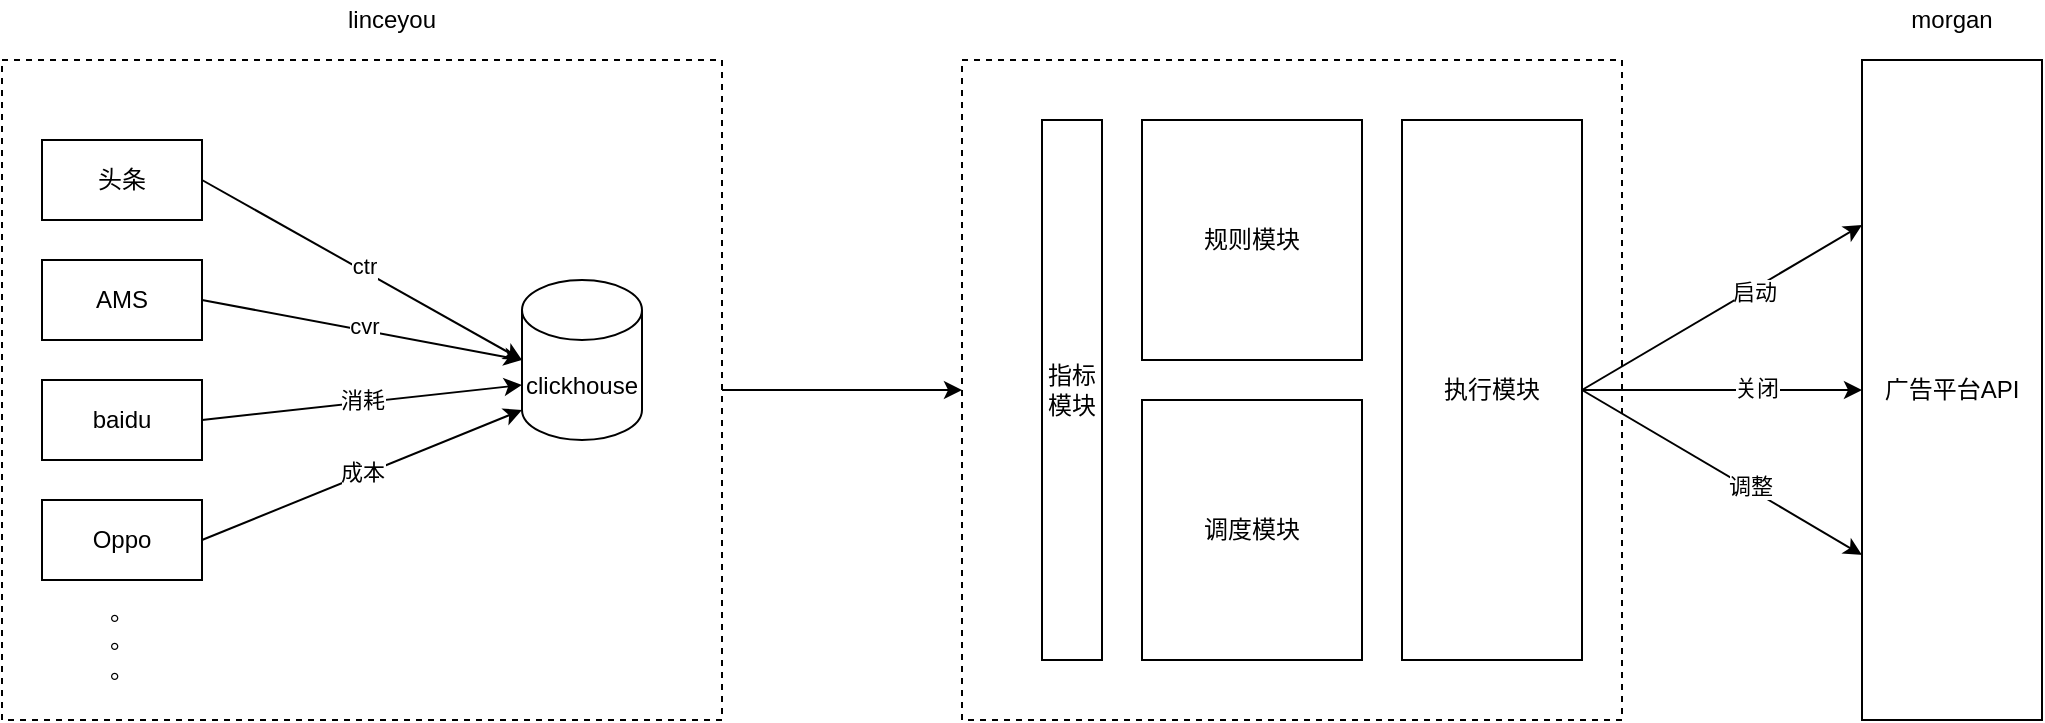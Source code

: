 <mxfile version="14.7.3" type="github">
  <diagram id="jikfgfJhN1Udf3yzA06Y" name="Page-1">
    <mxGraphModel dx="1255" dy="786" grid="1" gridSize="10" guides="1" tooltips="1" connect="1" arrows="1" fold="1" page="1" pageScale="1" pageWidth="827" pageHeight="1169" math="0" shadow="0">
      <root>
        <mxCell id="0" />
        <mxCell id="1" parent="0" />
        <mxCell id="Yz5xoKtZZaxIjxsNcwPe-15" value="" style="rounded=0;whiteSpace=wrap;html=1;dashed=1;fillColor=none;" parent="1" vertex="1">
          <mxGeometry x="10" y="220" width="360" height="330" as="geometry" />
        </mxCell>
        <mxCell id="Yz5xoKtZZaxIjxsNcwPe-1" value="clickhouse" style="shape=cylinder3;whiteSpace=wrap;html=1;boundedLbl=1;backgroundOutline=1;size=15;" parent="1" vertex="1">
          <mxGeometry x="270" y="330" width="60" height="80" as="geometry" />
        </mxCell>
        <mxCell id="Yz5xoKtZZaxIjxsNcwPe-2" value="头条" style="rounded=0;whiteSpace=wrap;html=1;" parent="1" vertex="1">
          <mxGeometry x="30" y="260" width="80" height="40" as="geometry" />
        </mxCell>
        <mxCell id="Yz5xoKtZZaxIjxsNcwPe-3" value="AMS" style="rounded=0;whiteSpace=wrap;html=1;" parent="1" vertex="1">
          <mxGeometry x="30" y="320" width="80" height="40" as="geometry" />
        </mxCell>
        <mxCell id="Yz5xoKtZZaxIjxsNcwPe-4" value="baidu" style="rounded=0;whiteSpace=wrap;html=1;" parent="1" vertex="1">
          <mxGeometry x="30" y="380" width="80" height="40" as="geometry" />
        </mxCell>
        <mxCell id="Yz5xoKtZZaxIjxsNcwPe-5" value="Oppo" style="rounded=0;whiteSpace=wrap;html=1;" parent="1" vertex="1">
          <mxGeometry x="30" y="440" width="80" height="40" as="geometry" />
        </mxCell>
        <mxCell id="Yz5xoKtZZaxIjxsNcwPe-6" value="。&lt;br&gt;。&lt;br&gt;。" style="text;html=1;strokeColor=none;fillColor=none;align=center;verticalAlign=middle;whiteSpace=wrap;rounded=0;" parent="1" vertex="1">
          <mxGeometry x="50" y="500" width="40" height="20" as="geometry" />
        </mxCell>
        <mxCell id="Yz5xoKtZZaxIjxsNcwPe-7" value="" style="endArrow=classic;html=1;exitX=1;exitY=0.5;exitDx=0;exitDy=0;entryX=0;entryY=0.5;entryDx=0;entryDy=0;entryPerimeter=0;" parent="1" source="Yz5xoKtZZaxIjxsNcwPe-2" target="Yz5xoKtZZaxIjxsNcwPe-1" edge="1">
          <mxGeometry width="50" height="50" relative="1" as="geometry">
            <mxPoint x="160" y="280" as="sourcePoint" />
            <mxPoint x="210" y="230" as="targetPoint" />
          </mxGeometry>
        </mxCell>
        <mxCell id="Yz5xoKtZZaxIjxsNcwPe-8" value="ctr" style="edgeLabel;html=1;align=center;verticalAlign=middle;resizable=0;points=[];" parent="Yz5xoKtZZaxIjxsNcwPe-7" vertex="1" connectable="0">
          <mxGeometry x="-0.001" y="2" relative="1" as="geometry">
            <mxPoint as="offset" />
          </mxGeometry>
        </mxCell>
        <mxCell id="Yz5xoKtZZaxIjxsNcwPe-9" value="" style="endArrow=classic;html=1;exitX=1;exitY=0.5;exitDx=0;exitDy=0;" parent="1" source="Yz5xoKtZZaxIjxsNcwPe-3" edge="1">
          <mxGeometry width="50" height="50" relative="1" as="geometry">
            <mxPoint x="120" y="290" as="sourcePoint" />
            <mxPoint x="270" y="370" as="targetPoint" />
          </mxGeometry>
        </mxCell>
        <mxCell id="Yz5xoKtZZaxIjxsNcwPe-10" value="cvr" style="edgeLabel;html=1;align=center;verticalAlign=middle;resizable=0;points=[];" parent="Yz5xoKtZZaxIjxsNcwPe-9" vertex="1" connectable="0">
          <mxGeometry x="-0.001" y="2" relative="1" as="geometry">
            <mxPoint as="offset" />
          </mxGeometry>
        </mxCell>
        <mxCell id="Yz5xoKtZZaxIjxsNcwPe-11" value="" style="endArrow=classic;html=1;exitX=1;exitY=0.5;exitDx=0;exitDy=0;entryX=0;entryY=0;entryDx=0;entryDy=52.5;entryPerimeter=0;" parent="1" source="Yz5xoKtZZaxIjxsNcwPe-4" target="Yz5xoKtZZaxIjxsNcwPe-1" edge="1">
          <mxGeometry width="50" height="50" relative="1" as="geometry">
            <mxPoint x="120" y="350" as="sourcePoint" />
            <mxPoint x="280" y="380" as="targetPoint" />
          </mxGeometry>
        </mxCell>
        <mxCell id="Yz5xoKtZZaxIjxsNcwPe-12" value="消耗" style="edgeLabel;html=1;align=center;verticalAlign=middle;resizable=0;points=[];" parent="Yz5xoKtZZaxIjxsNcwPe-11" vertex="1" connectable="0">
          <mxGeometry x="-0.001" y="2" relative="1" as="geometry">
            <mxPoint as="offset" />
          </mxGeometry>
        </mxCell>
        <mxCell id="Yz5xoKtZZaxIjxsNcwPe-13" value="" style="endArrow=classic;html=1;exitX=1;exitY=0.5;exitDx=0;exitDy=0;entryX=0;entryY=1;entryDx=0;entryDy=-15;entryPerimeter=0;" parent="1" source="Yz5xoKtZZaxIjxsNcwPe-5" target="Yz5xoKtZZaxIjxsNcwPe-1" edge="1">
          <mxGeometry width="50" height="50" relative="1" as="geometry">
            <mxPoint x="120" y="410" as="sourcePoint" />
            <mxPoint x="250" y="393" as="targetPoint" />
          </mxGeometry>
        </mxCell>
        <mxCell id="Yz5xoKtZZaxIjxsNcwPe-14" value="成本" style="edgeLabel;html=1;align=center;verticalAlign=middle;resizable=0;points=[];" parent="Yz5xoKtZZaxIjxsNcwPe-13" vertex="1" connectable="0">
          <mxGeometry x="-0.001" y="2" relative="1" as="geometry">
            <mxPoint as="offset" />
          </mxGeometry>
        </mxCell>
        <mxCell id="Yz5xoKtZZaxIjxsNcwPe-16" value="linceyou" style="text;html=1;strokeColor=none;fillColor=none;align=center;verticalAlign=middle;whiteSpace=wrap;rounded=0;dashed=1;" parent="1" vertex="1">
          <mxGeometry x="170" y="190" width="70" height="20" as="geometry" />
        </mxCell>
        <mxCell id="Yz5xoKtZZaxIjxsNcwPe-18" value="" style="rounded=0;whiteSpace=wrap;html=1;dashed=1;fillColor=none;" parent="1" vertex="1">
          <mxGeometry x="490" y="220" width="330" height="330" as="geometry" />
        </mxCell>
        <mxCell id="Yz5xoKtZZaxIjxsNcwPe-19" value="规则模块" style="rounded=0;whiteSpace=wrap;html=1;" parent="1" vertex="1">
          <mxGeometry x="580" y="250" width="110" height="120" as="geometry" />
        </mxCell>
        <mxCell id="Yz5xoKtZZaxIjxsNcwPe-20" value="指标模块" style="rounded=0;whiteSpace=wrap;html=1;" parent="1" vertex="1">
          <mxGeometry x="530" y="250" width="30" height="270" as="geometry" />
        </mxCell>
        <mxCell id="Yz5xoKtZZaxIjxsNcwPe-21" value="" style="endArrow=classic;html=1;exitX=1;exitY=0.5;exitDx=0;exitDy=0;entryX=0;entryY=0.5;entryDx=0;entryDy=0;" parent="1" source="Yz5xoKtZZaxIjxsNcwPe-15" target="Yz5xoKtZZaxIjxsNcwPe-18" edge="1">
          <mxGeometry width="50" height="50" relative="1" as="geometry">
            <mxPoint x="410" y="450" as="sourcePoint" />
            <mxPoint x="460" y="400" as="targetPoint" />
          </mxGeometry>
        </mxCell>
        <mxCell id="Yz5xoKtZZaxIjxsNcwPe-22" value="调度模块" style="rounded=0;whiteSpace=wrap;html=1;" parent="1" vertex="1">
          <mxGeometry x="580" y="390" width="110" height="130" as="geometry" />
        </mxCell>
        <mxCell id="Yz5xoKtZZaxIjxsNcwPe-23" value="执行模块" style="rounded=0;whiteSpace=wrap;html=1;" parent="1" vertex="1">
          <mxGeometry x="710" y="250" width="90" height="270" as="geometry" />
        </mxCell>
        <mxCell id="Yz5xoKtZZaxIjxsNcwPe-24" value="广告平台API" style="rounded=0;whiteSpace=wrap;html=1;fillColor=#ffffff;" parent="1" vertex="1">
          <mxGeometry x="940" y="220" width="90" height="330" as="geometry" />
        </mxCell>
        <mxCell id="Yz5xoKtZZaxIjxsNcwPe-27" value="" style="endArrow=classic;html=1;exitX=1;exitY=0.5;exitDx=0;exitDy=0;entryX=0;entryY=0.25;entryDx=0;entryDy=0;" parent="1" source="Yz5xoKtZZaxIjxsNcwPe-23" target="Yz5xoKtZZaxIjxsNcwPe-24" edge="1">
          <mxGeometry width="50" height="50" relative="1" as="geometry">
            <mxPoint x="820" y="350" as="sourcePoint" />
            <mxPoint x="870" y="300" as="targetPoint" />
          </mxGeometry>
        </mxCell>
        <mxCell id="Yz5xoKtZZaxIjxsNcwPe-30" value="启动" style="edgeLabel;html=1;align=center;verticalAlign=middle;resizable=0;points=[];" parent="Yz5xoKtZZaxIjxsNcwPe-27" vertex="1" connectable="0">
          <mxGeometry x="0.22" y="-1" relative="1" as="geometry">
            <mxPoint as="offset" />
          </mxGeometry>
        </mxCell>
        <mxCell id="Yz5xoKtZZaxIjxsNcwPe-28" value="" style="endArrow=classic;html=1;exitX=1;exitY=0.5;exitDx=0;exitDy=0;entryX=0;entryY=0.5;entryDx=0;entryDy=0;" parent="1" source="Yz5xoKtZZaxIjxsNcwPe-23" target="Yz5xoKtZZaxIjxsNcwPe-24" edge="1">
          <mxGeometry width="50" height="50" relative="1" as="geometry">
            <mxPoint x="810" y="395" as="sourcePoint" />
            <mxPoint x="950" y="327.5" as="targetPoint" />
          </mxGeometry>
        </mxCell>
        <mxCell id="Yz5xoKtZZaxIjxsNcwPe-31" value="关闭" style="edgeLabel;html=1;align=center;verticalAlign=middle;resizable=0;points=[];" parent="Yz5xoKtZZaxIjxsNcwPe-28" vertex="1" connectable="0">
          <mxGeometry x="0.243" y="1" relative="1" as="geometry">
            <mxPoint as="offset" />
          </mxGeometry>
        </mxCell>
        <mxCell id="Yz5xoKtZZaxIjxsNcwPe-29" value="" style="endArrow=classic;html=1;exitX=1;exitY=0.5;exitDx=0;exitDy=0;entryX=0;entryY=0.75;entryDx=0;entryDy=0;" parent="1" source="Yz5xoKtZZaxIjxsNcwPe-23" target="Yz5xoKtZZaxIjxsNcwPe-24" edge="1">
          <mxGeometry width="50" height="50" relative="1" as="geometry">
            <mxPoint x="810" y="395" as="sourcePoint" />
            <mxPoint x="950" y="395" as="targetPoint" />
          </mxGeometry>
        </mxCell>
        <mxCell id="Yz5xoKtZZaxIjxsNcwPe-32" value="调整" style="edgeLabel;html=1;align=center;verticalAlign=middle;resizable=0;points=[];" parent="Yz5xoKtZZaxIjxsNcwPe-29" vertex="1" connectable="0">
          <mxGeometry x="0.203" y="2" relative="1" as="geometry">
            <mxPoint x="-1" as="offset" />
          </mxGeometry>
        </mxCell>
        <mxCell id="4W7vT4dKC4OoBjbDfiuC-1" value="morgan" style="text;html=1;strokeColor=none;fillColor=none;align=center;verticalAlign=middle;whiteSpace=wrap;rounded=0;dashed=1;" vertex="1" parent="1">
          <mxGeometry x="950" y="190" width="70" height="20" as="geometry" />
        </mxCell>
      </root>
    </mxGraphModel>
  </diagram>
</mxfile>
